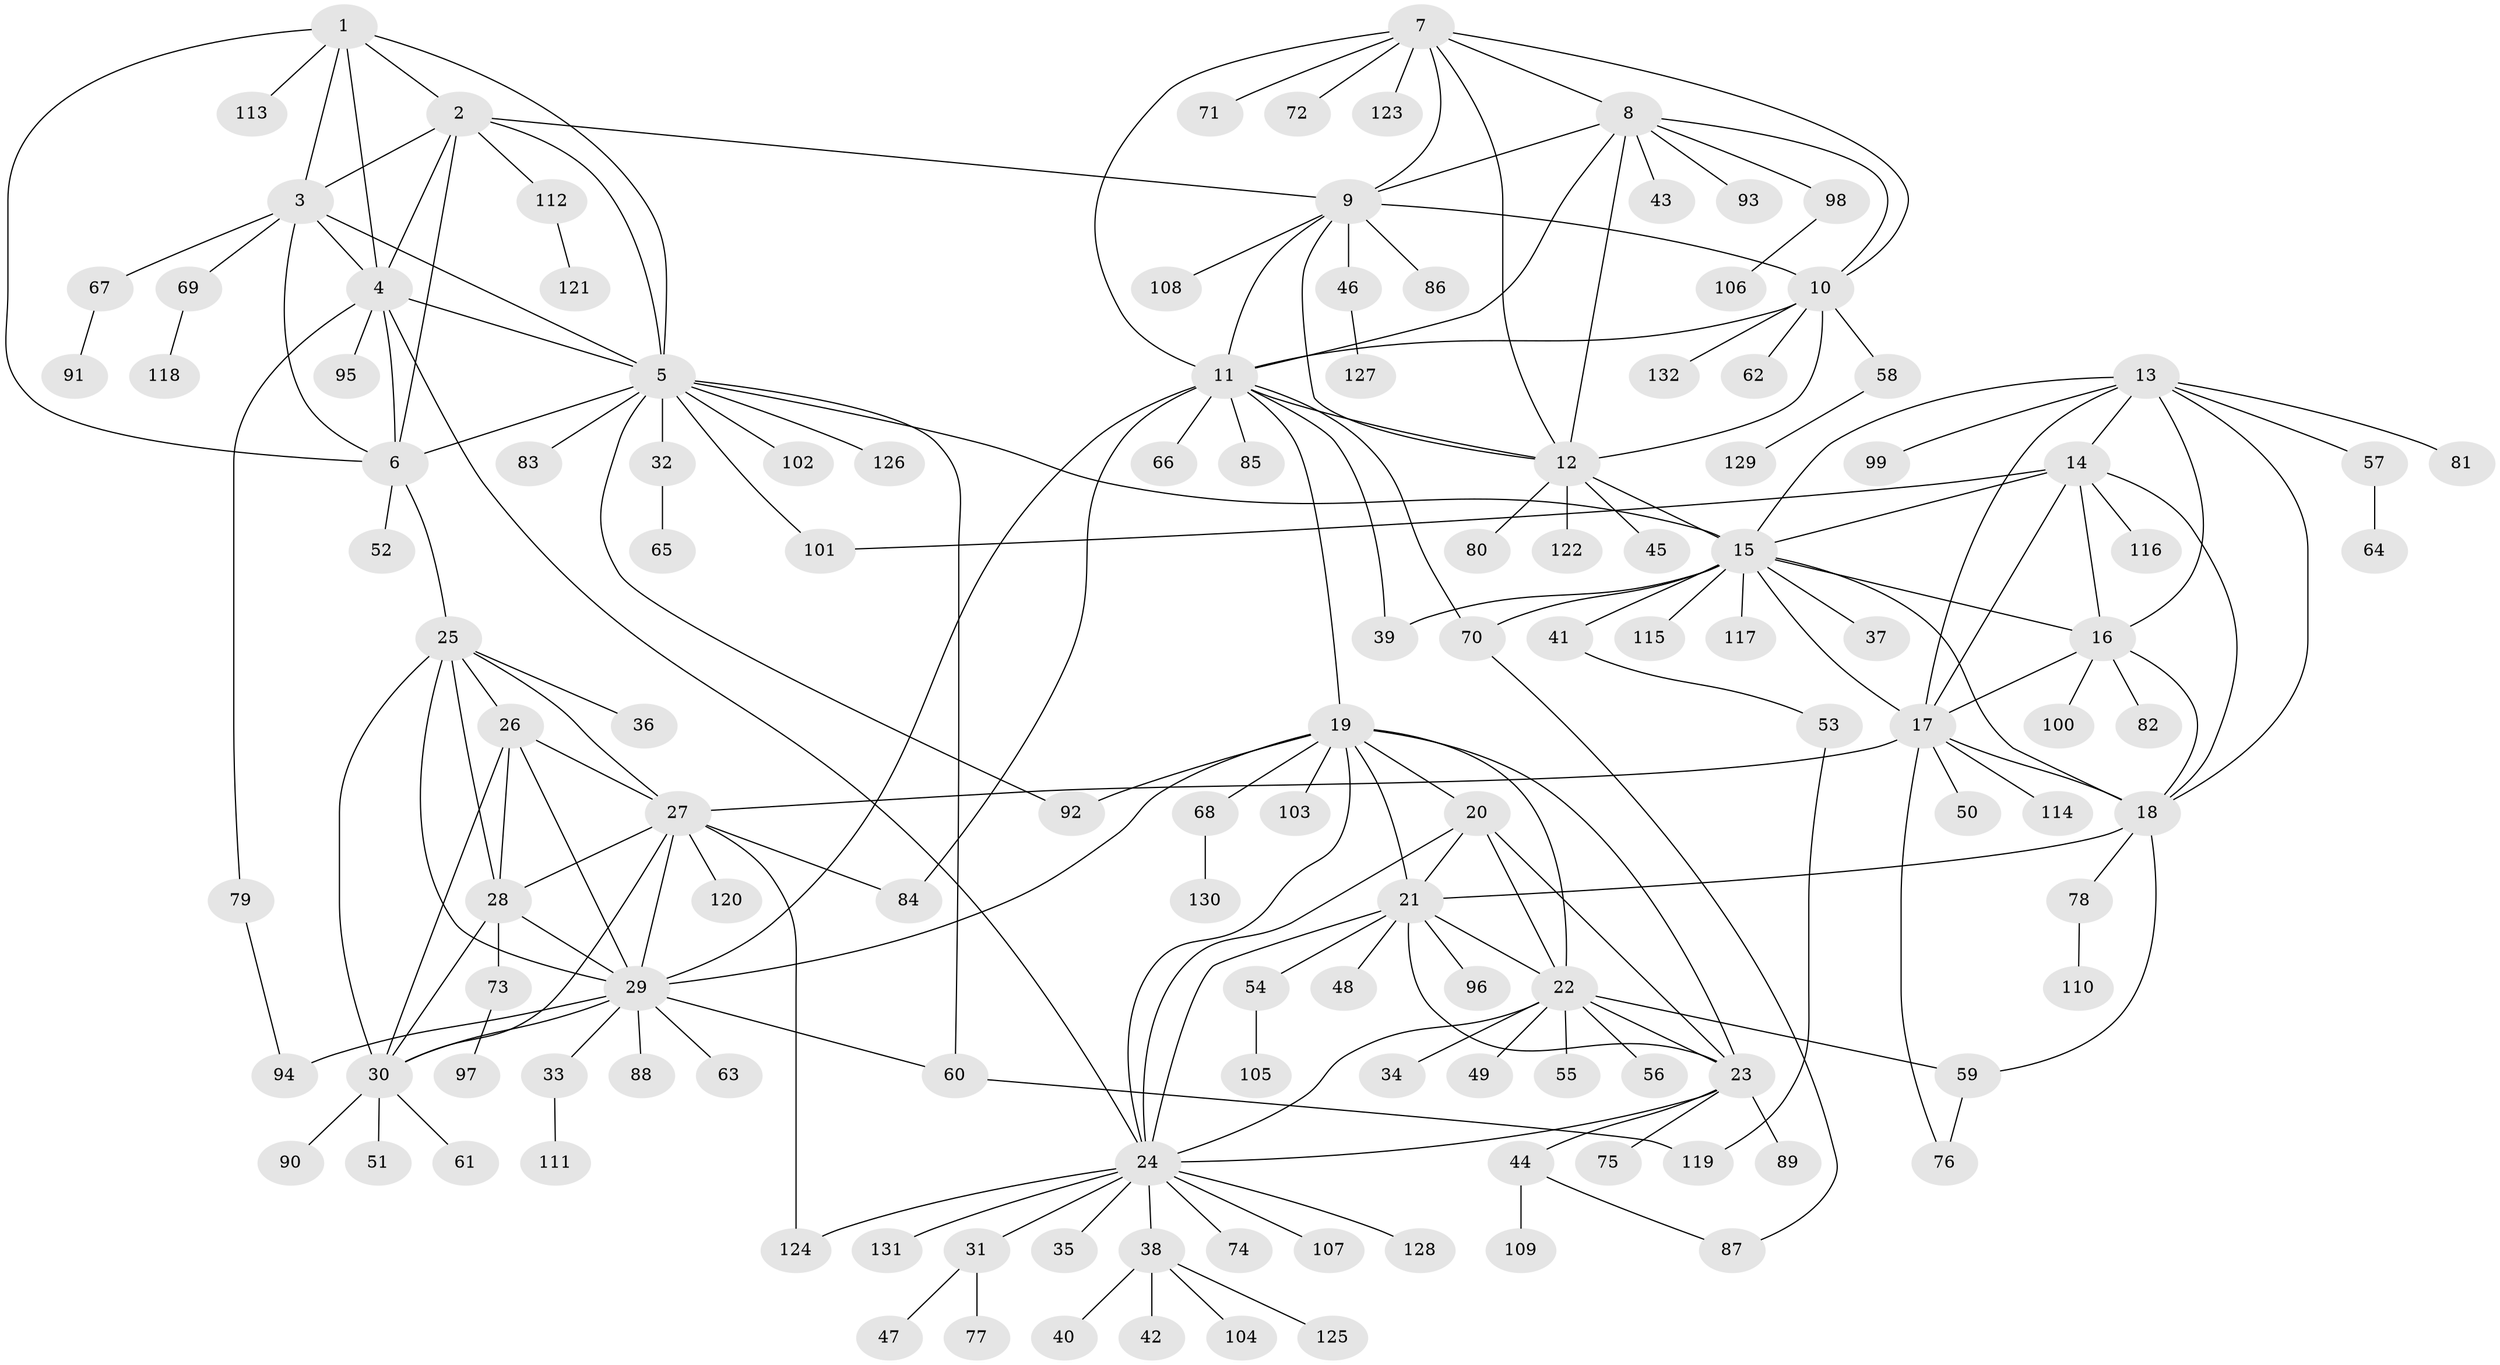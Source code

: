 // Generated by graph-tools (version 1.1) at 2025/26/03/09/25 03:26:39]
// undirected, 132 vertices, 199 edges
graph export_dot {
graph [start="1"]
  node [color=gray90,style=filled];
  1;
  2;
  3;
  4;
  5;
  6;
  7;
  8;
  9;
  10;
  11;
  12;
  13;
  14;
  15;
  16;
  17;
  18;
  19;
  20;
  21;
  22;
  23;
  24;
  25;
  26;
  27;
  28;
  29;
  30;
  31;
  32;
  33;
  34;
  35;
  36;
  37;
  38;
  39;
  40;
  41;
  42;
  43;
  44;
  45;
  46;
  47;
  48;
  49;
  50;
  51;
  52;
  53;
  54;
  55;
  56;
  57;
  58;
  59;
  60;
  61;
  62;
  63;
  64;
  65;
  66;
  67;
  68;
  69;
  70;
  71;
  72;
  73;
  74;
  75;
  76;
  77;
  78;
  79;
  80;
  81;
  82;
  83;
  84;
  85;
  86;
  87;
  88;
  89;
  90;
  91;
  92;
  93;
  94;
  95;
  96;
  97;
  98;
  99;
  100;
  101;
  102;
  103;
  104;
  105;
  106;
  107;
  108;
  109;
  110;
  111;
  112;
  113;
  114;
  115;
  116;
  117;
  118;
  119;
  120;
  121;
  122;
  123;
  124;
  125;
  126;
  127;
  128;
  129;
  130;
  131;
  132;
  1 -- 2;
  1 -- 3;
  1 -- 4;
  1 -- 5;
  1 -- 6;
  1 -- 113;
  2 -- 3;
  2 -- 4;
  2 -- 5;
  2 -- 6;
  2 -- 9;
  2 -- 112;
  3 -- 4;
  3 -- 5;
  3 -- 6;
  3 -- 67;
  3 -- 69;
  4 -- 5;
  4 -- 6;
  4 -- 24;
  4 -- 79;
  4 -- 95;
  5 -- 6;
  5 -- 15;
  5 -- 32;
  5 -- 60;
  5 -- 83;
  5 -- 92;
  5 -- 101;
  5 -- 102;
  5 -- 126;
  6 -- 25;
  6 -- 52;
  7 -- 8;
  7 -- 9;
  7 -- 10;
  7 -- 11;
  7 -- 12;
  7 -- 71;
  7 -- 72;
  7 -- 123;
  8 -- 9;
  8 -- 10;
  8 -- 11;
  8 -- 12;
  8 -- 43;
  8 -- 93;
  8 -- 98;
  9 -- 10;
  9 -- 11;
  9 -- 12;
  9 -- 46;
  9 -- 86;
  9 -- 108;
  10 -- 11;
  10 -- 12;
  10 -- 58;
  10 -- 62;
  10 -- 132;
  11 -- 12;
  11 -- 19;
  11 -- 29;
  11 -- 39;
  11 -- 66;
  11 -- 70;
  11 -- 84;
  11 -- 85;
  12 -- 15;
  12 -- 45;
  12 -- 80;
  12 -- 122;
  13 -- 14;
  13 -- 15;
  13 -- 16;
  13 -- 17;
  13 -- 18;
  13 -- 57;
  13 -- 81;
  13 -- 99;
  14 -- 15;
  14 -- 16;
  14 -- 17;
  14 -- 18;
  14 -- 101;
  14 -- 116;
  15 -- 16;
  15 -- 17;
  15 -- 18;
  15 -- 37;
  15 -- 39;
  15 -- 41;
  15 -- 70;
  15 -- 115;
  15 -- 117;
  16 -- 17;
  16 -- 18;
  16 -- 82;
  16 -- 100;
  17 -- 18;
  17 -- 27;
  17 -- 50;
  17 -- 76;
  17 -- 114;
  18 -- 21;
  18 -- 59;
  18 -- 78;
  19 -- 20;
  19 -- 21;
  19 -- 22;
  19 -- 23;
  19 -- 24;
  19 -- 29;
  19 -- 68;
  19 -- 92;
  19 -- 103;
  20 -- 21;
  20 -- 22;
  20 -- 23;
  20 -- 24;
  21 -- 22;
  21 -- 23;
  21 -- 24;
  21 -- 48;
  21 -- 54;
  21 -- 96;
  22 -- 23;
  22 -- 24;
  22 -- 34;
  22 -- 49;
  22 -- 55;
  22 -- 56;
  22 -- 59;
  23 -- 24;
  23 -- 44;
  23 -- 75;
  23 -- 89;
  24 -- 31;
  24 -- 35;
  24 -- 38;
  24 -- 74;
  24 -- 107;
  24 -- 124;
  24 -- 128;
  24 -- 131;
  25 -- 26;
  25 -- 27;
  25 -- 28;
  25 -- 29;
  25 -- 30;
  25 -- 36;
  26 -- 27;
  26 -- 28;
  26 -- 29;
  26 -- 30;
  27 -- 28;
  27 -- 29;
  27 -- 30;
  27 -- 84;
  27 -- 120;
  27 -- 124;
  28 -- 29;
  28 -- 30;
  28 -- 73;
  29 -- 30;
  29 -- 33;
  29 -- 60;
  29 -- 63;
  29 -- 88;
  29 -- 94;
  30 -- 51;
  30 -- 61;
  30 -- 90;
  31 -- 47;
  31 -- 77;
  32 -- 65;
  33 -- 111;
  38 -- 40;
  38 -- 42;
  38 -- 104;
  38 -- 125;
  41 -- 53;
  44 -- 87;
  44 -- 109;
  46 -- 127;
  53 -- 119;
  54 -- 105;
  57 -- 64;
  58 -- 129;
  59 -- 76;
  60 -- 119;
  67 -- 91;
  68 -- 130;
  69 -- 118;
  70 -- 87;
  73 -- 97;
  78 -- 110;
  79 -- 94;
  98 -- 106;
  112 -- 121;
}
